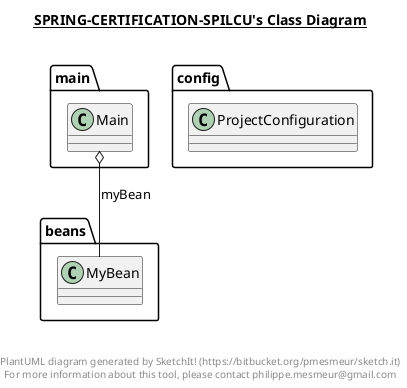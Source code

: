@startuml

title __SPRING-CERTIFICATION-SPILCU's Class Diagram__\n

  namespace beans {
    class beans.MyBean {
    }
  }
  

  namespace config {
    class config.ProjectConfiguration {
    }
  }
  

  namespace main {
    class main.Main {
    }
  }
  

  main.Main o-- beans.MyBean : myBean


right footer


PlantUML diagram generated by SketchIt! (https://bitbucket.org/pmesmeur/sketch.it)
For more information about this tool, please contact philippe.mesmeur@gmail.com
endfooter

@enduml
